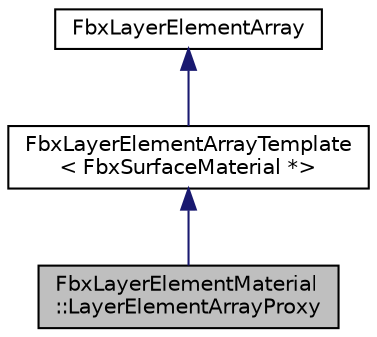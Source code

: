 digraph "FbxLayerElementMaterial::LayerElementArrayProxy"
{
  edge [fontname="Helvetica",fontsize="10",labelfontname="Helvetica",labelfontsize="10"];
  node [fontname="Helvetica",fontsize="10",shape=record];
  Node3 [label="FbxLayerElementMaterial\l::LayerElementArrayProxy",height=0.2,width=0.4,color="black", fillcolor="grey75", style="filled", fontcolor="black"];
  Node4 -> Node3 [dir="back",color="midnightblue",fontsize="10",style="solid",fontname="Helvetica"];
  Node4 [label="FbxLayerElementArrayTemplate\l\< FbxSurfaceMaterial *\>",height=0.2,width=0.4,color="black", fillcolor="white", style="filled",URL="$class_fbx_layer_element_array_template.html"];
  Node5 -> Node4 [dir="back",color="midnightblue",fontsize="10",style="solid",fontname="Helvetica"];
  Node5 [label="FbxLayerElementArray",height=0.2,width=0.4,color="black", fillcolor="white", style="filled",URL="$class_fbx_layer_element_array.html"];
}
